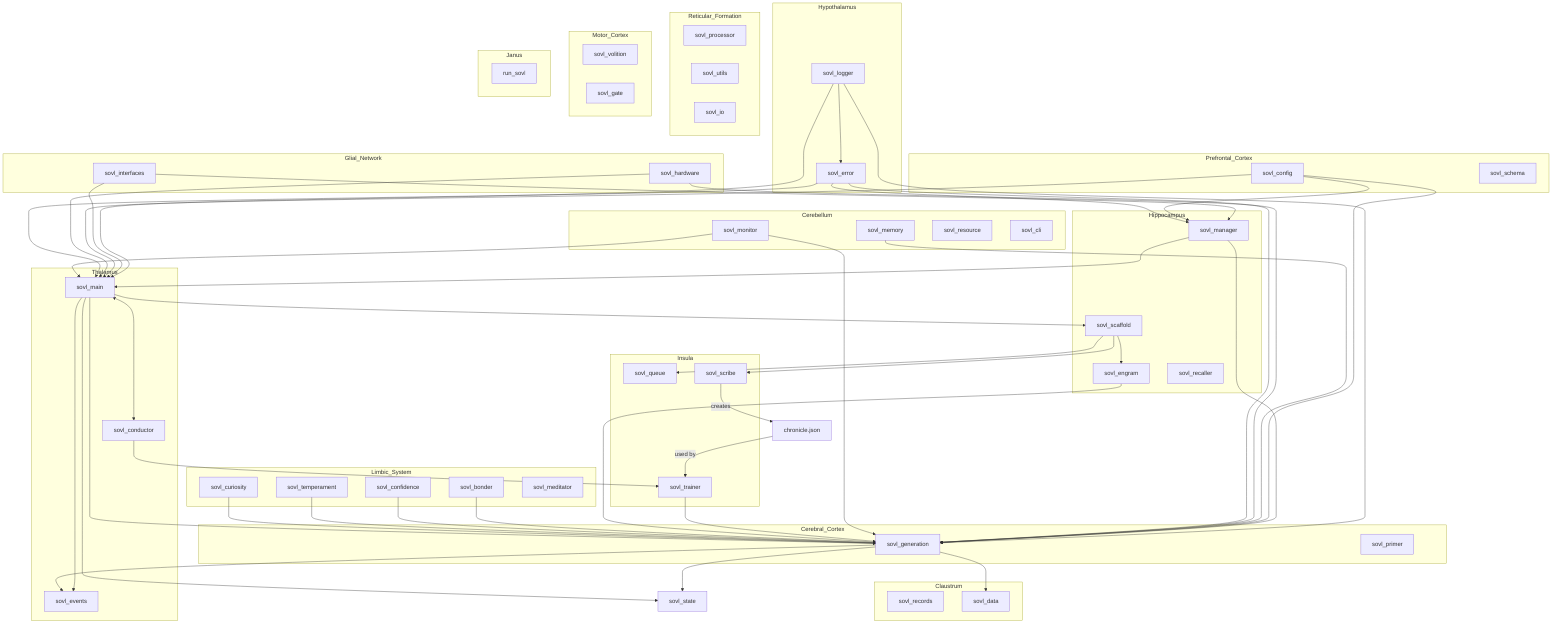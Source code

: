 graph TD
    %% Thalamus
    subgraph Thalamus
        sovl_main
        sovl_conductor
        sovl_events
    end

    %% Cerebral Cortex 
    subgraph Cerebral_Cortex 
        sovl_generation
        sovl_primer
    end

    %% Limbic System
    subgraph Limbic_System
        sovl_curiosity
        sovl_temperament
        sovl_confidence
        sovl_bonder
        sovl_meditator
    end

    %% Insula
    subgraph Insula
        sovl_trainer
        sovl_queue
        sovl_scribe
    end

    %% Hippocampus
    subgraph Hippocampus
        sovl_scaffold
        sovl_engram
        sovl_manager
        sovl_recaller
    end

    %% Claustrum
    subgraph Claustrum
        sovl_records
        sovl_data
    end

    %% Cerebellum
    subgraph Cerebellum
        sovl_monitor
        sovl_memory
        sovl_resource
        sovl_cli
    end

    %% Hypothalamus
    subgraph Hypothalamus
        sovl_error
        sovl_logger
    end

    %% Reticular Formation
    subgraph Reticular_Formation
        sovl_processor
        sovl_utils
        sovl_io
    end

    %% Motor Cortex
    subgraph Motor_Cortex
        sovl_volition
        sovl_gate
    end

    %% Prefrontal Cortex
    subgraph Prefrontal_Cortex
        sovl_config
        sovl_schema
    end

    %% Glial Network
    subgraph Glial_Network
        sovl_interfaces
        sovl_hardware
    end

    %% Janus
    subgraph Janus
        run_sovl
    end

    %% Synaptic Patterns
    chronicle["chronicle.json"]

    %% Flows
    sovl_main <--> sovl_conductor
    sovl_main --> sovl_scaffold
    sovl_main --> sovl_generation
    sovl_conductor --> sovl_trainer
    sovl_scaffold --> sovl_engram
    sovl_scaffold --> sovl_queue
    sovl_scaffold --> sovl_scribe

    %% Limbic System flows into Heart
    sovl_curiosity --> sovl_generation
    sovl_temperament --> sovl_generation
    sovl_confidence --> sovl_generation
    sovl_bonder --> sovl_generation

    %% Hippocampus supports Heart
    sovl_engram --> sovl_generation
    sovl_trainer --> sovl_generation

    %% Chronicle data flow
    sovl_scribe -- creates --> chronicle
    chronicle -- used by --> sovl_trainer

    %% Vascular System connects to Heart and Neocortex
    sovl_generation --> sovl_events
    sovl_generation --> sovl_state
    sovl_generation --> sovl_data
    sovl_main --> sovl_events
    sovl_main --> sovl_state

    %% Sensory System reports to Neocortex and Heart
    sovl_monitor --> sovl_main
    sovl_monitor --> sovl_generation

    %% Immune System monitors all
    sovl_error --> sovl_main
    sovl_error --> sovl_generation
    sovl_error --> sovl_manager

    %% Metabolic System supports Heart and Neocortex
    sovl_hardware --> sovl_generation
    sovl_memory --> sovl_generation
    sovl_hardware --> sovl_main

    %% Genome configures all
    sovl_config --> sovl_main
    sovl_config --> sovl_generation
    sovl_config --> sovl_manager

    %% Glial Network ties together
    sovl_manager --> sovl_main
    sovl_manager --> sovl_generation
    sovl_interfaces --> sovl_manager
    sovl_interfaces --> sovl_main

    %% Expressive System logs for all
    sovl_logger --> sovl_main
    sovl_logger --> sovl_generation
    sovl_logger --> sovl_error
